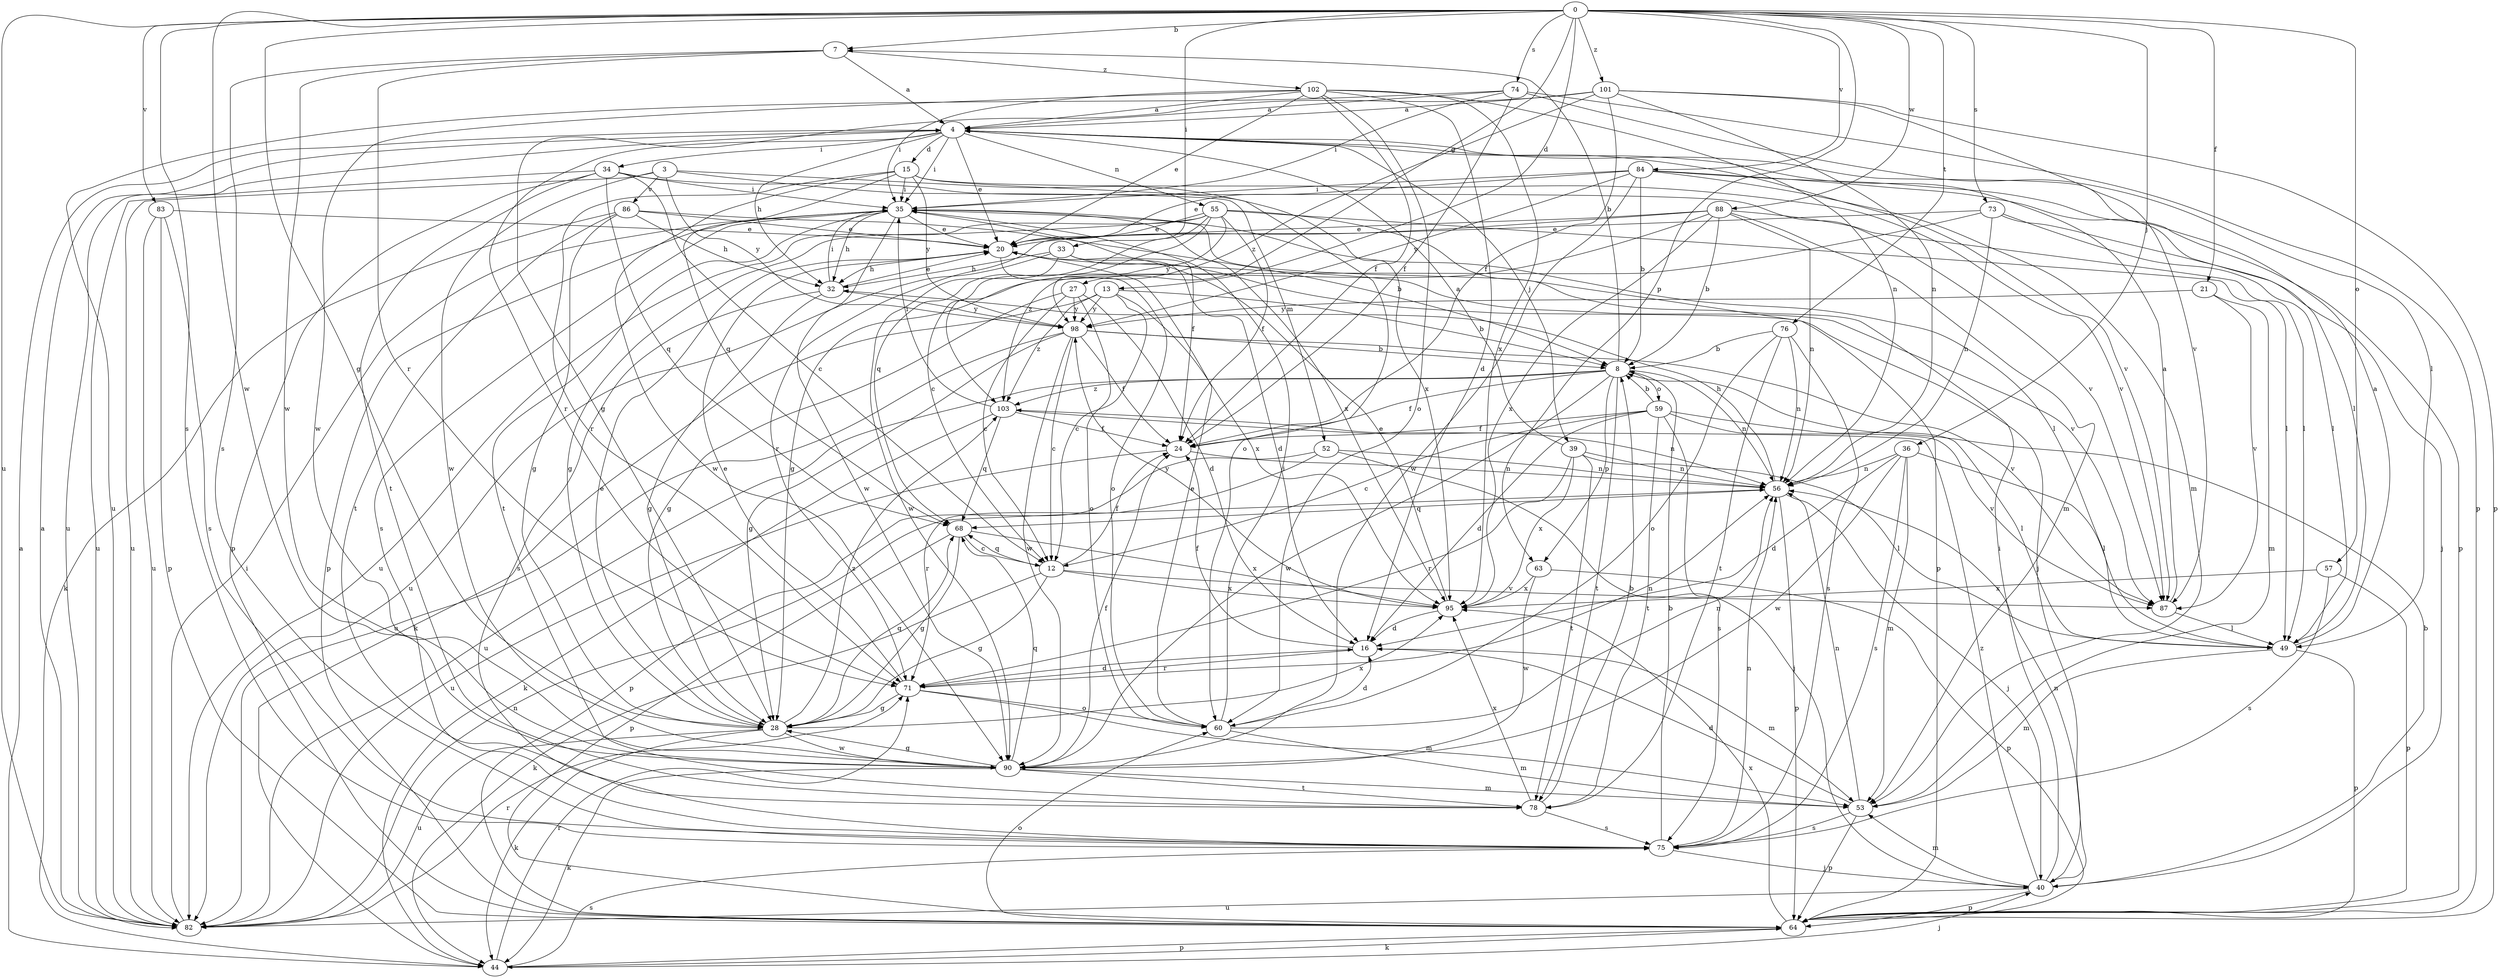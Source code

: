 strict digraph  {
0;
3;
4;
7;
8;
12;
13;
15;
16;
20;
21;
24;
27;
28;
32;
33;
34;
35;
36;
39;
40;
44;
49;
52;
53;
55;
56;
57;
59;
60;
63;
64;
68;
71;
73;
74;
75;
76;
78;
82;
83;
84;
86;
87;
88;
90;
95;
98;
101;
102;
103;
0 -> 7  [label=b];
0 -> 13  [label=d];
0 -> 21  [label=f];
0 -> 27  [label=g];
0 -> 28  [label=g];
0 -> 33  [label=i];
0 -> 36  [label=j];
0 -> 57  [label=o];
0 -> 63  [label=p];
0 -> 73  [label=s];
0 -> 74  [label=s];
0 -> 75  [label=s];
0 -> 76  [label=t];
0 -> 82  [label=u];
0 -> 83  [label=v];
0 -> 84  [label=v];
0 -> 88  [label=w];
0 -> 90  [label=w];
0 -> 101  [label=z];
3 -> 52  [label=m];
3 -> 82  [label=u];
3 -> 86  [label=v];
3 -> 90  [label=w];
3 -> 95  [label=x];
3 -> 98  [label=y];
4 -> 15  [label=d];
4 -> 20  [label=e];
4 -> 32  [label=h];
4 -> 34  [label=i];
4 -> 35  [label=i];
4 -> 39  [label=j];
4 -> 55  [label=n];
4 -> 71  [label=r];
4 -> 82  [label=u];
4 -> 87  [label=v];
7 -> 4  [label=a];
7 -> 71  [label=r];
7 -> 75  [label=s];
7 -> 90  [label=w];
7 -> 102  [label=z];
8 -> 7  [label=b];
8 -> 24  [label=f];
8 -> 56  [label=n];
8 -> 59  [label=o];
8 -> 63  [label=p];
8 -> 78  [label=t];
8 -> 82  [label=u];
8 -> 90  [label=w];
8 -> 103  [label=z];
12 -> 24  [label=f];
12 -> 28  [label=g];
12 -> 44  [label=k];
12 -> 68  [label=q];
12 -> 87  [label=v];
12 -> 95  [label=x];
13 -> 8  [label=b];
13 -> 12  [label=c];
13 -> 44  [label=k];
13 -> 95  [label=x];
13 -> 98  [label=y];
13 -> 103  [label=z];
15 -> 35  [label=i];
15 -> 60  [label=o];
15 -> 68  [label=q];
15 -> 71  [label=r];
15 -> 87  [label=v];
15 -> 90  [label=w];
15 -> 98  [label=y];
16 -> 24  [label=f];
16 -> 53  [label=m];
16 -> 71  [label=r];
20 -> 32  [label=h];
20 -> 60  [label=o];
20 -> 87  [label=v];
21 -> 53  [label=m];
21 -> 87  [label=v];
21 -> 98  [label=y];
24 -> 56  [label=n];
24 -> 82  [label=u];
27 -> 12  [label=c];
27 -> 16  [label=d];
27 -> 28  [label=g];
27 -> 60  [label=o];
27 -> 98  [label=y];
28 -> 20  [label=e];
28 -> 44  [label=k];
28 -> 68  [label=q];
28 -> 82  [label=u];
28 -> 90  [label=w];
28 -> 95  [label=x];
28 -> 103  [label=z];
32 -> 20  [label=e];
32 -> 28  [label=g];
32 -> 35  [label=i];
32 -> 75  [label=s];
32 -> 98  [label=y];
33 -> 16  [label=d];
33 -> 32  [label=h];
33 -> 40  [label=j];
33 -> 82  [label=u];
33 -> 90  [label=w];
34 -> 12  [label=c];
34 -> 35  [label=i];
34 -> 64  [label=p];
34 -> 68  [label=q];
34 -> 78  [label=t];
34 -> 82  [label=u];
34 -> 87  [label=v];
35 -> 20  [label=e];
35 -> 24  [label=f];
35 -> 32  [label=h];
35 -> 49  [label=l];
35 -> 64  [label=p];
35 -> 75  [label=s];
35 -> 78  [label=t];
35 -> 90  [label=w];
35 -> 95  [label=x];
36 -> 16  [label=d];
36 -> 49  [label=l];
36 -> 53  [label=m];
36 -> 56  [label=n];
36 -> 75  [label=s];
36 -> 90  [label=w];
39 -> 4  [label=a];
39 -> 49  [label=l];
39 -> 56  [label=n];
39 -> 71  [label=r];
39 -> 78  [label=t];
39 -> 95  [label=x];
40 -> 8  [label=b];
40 -> 35  [label=i];
40 -> 53  [label=m];
40 -> 56  [label=n];
40 -> 64  [label=p];
40 -> 82  [label=u];
40 -> 103  [label=z];
44 -> 4  [label=a];
44 -> 40  [label=j];
44 -> 64  [label=p];
44 -> 71  [label=r];
44 -> 75  [label=s];
49 -> 4  [label=a];
49 -> 53  [label=m];
49 -> 64  [label=p];
52 -> 40  [label=j];
52 -> 56  [label=n];
52 -> 64  [label=p];
52 -> 71  [label=r];
53 -> 16  [label=d];
53 -> 56  [label=n];
53 -> 64  [label=p];
53 -> 75  [label=s];
55 -> 12  [label=c];
55 -> 20  [label=e];
55 -> 24  [label=f];
55 -> 28  [label=g];
55 -> 49  [label=l];
55 -> 64  [label=p];
55 -> 68  [label=q];
55 -> 82  [label=u];
55 -> 98  [label=y];
56 -> 32  [label=h];
56 -> 40  [label=j];
56 -> 64  [label=p];
56 -> 68  [label=q];
57 -> 64  [label=p];
57 -> 75  [label=s];
57 -> 95  [label=x];
59 -> 8  [label=b];
59 -> 12  [label=c];
59 -> 16  [label=d];
59 -> 24  [label=f];
59 -> 49  [label=l];
59 -> 75  [label=s];
59 -> 78  [label=t];
59 -> 87  [label=v];
60 -> 16  [label=d];
60 -> 20  [label=e];
60 -> 35  [label=i];
60 -> 53  [label=m];
60 -> 56  [label=n];
63 -> 64  [label=p];
63 -> 90  [label=w];
63 -> 95  [label=x];
64 -> 44  [label=k];
64 -> 60  [label=o];
64 -> 95  [label=x];
68 -> 12  [label=c];
68 -> 28  [label=g];
68 -> 64  [label=p];
68 -> 95  [label=x];
71 -> 16  [label=d];
71 -> 20  [label=e];
71 -> 28  [label=g];
71 -> 53  [label=m];
71 -> 56  [label=n];
71 -> 60  [label=o];
73 -> 20  [label=e];
73 -> 40  [label=j];
73 -> 49  [label=l];
73 -> 56  [label=n];
73 -> 103  [label=z];
74 -> 4  [label=a];
74 -> 24  [label=f];
74 -> 35  [label=i];
74 -> 49  [label=l];
74 -> 64  [label=p];
74 -> 82  [label=u];
75 -> 8  [label=b];
75 -> 40  [label=j];
75 -> 56  [label=n];
76 -> 8  [label=b];
76 -> 56  [label=n];
76 -> 60  [label=o];
76 -> 75  [label=s];
76 -> 78  [label=t];
78 -> 8  [label=b];
78 -> 75  [label=s];
78 -> 95  [label=x];
82 -> 4  [label=a];
82 -> 35  [label=i];
82 -> 56  [label=n];
82 -> 71  [label=r];
83 -> 20  [label=e];
83 -> 64  [label=p];
83 -> 75  [label=s];
83 -> 82  [label=u];
84 -> 8  [label=b];
84 -> 20  [label=e];
84 -> 35  [label=i];
84 -> 49  [label=l];
84 -> 53  [label=m];
84 -> 64  [label=p];
84 -> 90  [label=w];
84 -> 98  [label=y];
86 -> 8  [label=b];
86 -> 20  [label=e];
86 -> 28  [label=g];
86 -> 32  [label=h];
86 -> 44  [label=k];
86 -> 78  [label=t];
87 -> 4  [label=a];
87 -> 49  [label=l];
88 -> 8  [label=b];
88 -> 20  [label=e];
88 -> 28  [label=g];
88 -> 49  [label=l];
88 -> 53  [label=m];
88 -> 56  [label=n];
88 -> 71  [label=r];
88 -> 95  [label=x];
90 -> 24  [label=f];
90 -> 28  [label=g];
90 -> 44  [label=k];
90 -> 53  [label=m];
90 -> 68  [label=q];
90 -> 78  [label=t];
95 -> 16  [label=d];
95 -> 20  [label=e];
95 -> 98  [label=y];
98 -> 8  [label=b];
98 -> 12  [label=c];
98 -> 24  [label=f];
98 -> 28  [label=g];
98 -> 82  [label=u];
98 -> 87  [label=v];
98 -> 90  [label=w];
101 -> 4  [label=a];
101 -> 24  [label=f];
101 -> 28  [label=g];
101 -> 56  [label=n];
101 -> 64  [label=p];
101 -> 87  [label=v];
101 -> 103  [label=z];
102 -> 4  [label=a];
102 -> 16  [label=d];
102 -> 20  [label=e];
102 -> 24  [label=f];
102 -> 35  [label=i];
102 -> 56  [label=n];
102 -> 60  [label=o];
102 -> 90  [label=w];
102 -> 95  [label=x];
103 -> 24  [label=f];
103 -> 35  [label=i];
103 -> 44  [label=k];
103 -> 56  [label=n];
103 -> 68  [label=q];
}
